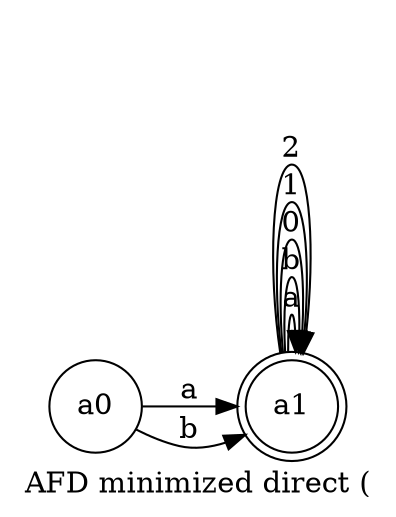 // AFN
digraph {
	rankdir=LR
	label="AFD minimized direct ("
	2099988995760 [label=a0 shape=circle]
	2099988995472 [label=a1 shape=doublecircle]
	2099988995472 -> 2099988995472 [label=a]
	2099988995472 -> 2099988995472 [label=b]
	2099988995472 -> 2099988995472 [label=0]
	2099988995472 -> 2099988995472 [label=1]
	2099988995472 -> 2099988995472 [label=2]
	2099988995760 -> 2099988995472 [label=a]
	2099988995760 -> 2099988995472 [label=b]
}
